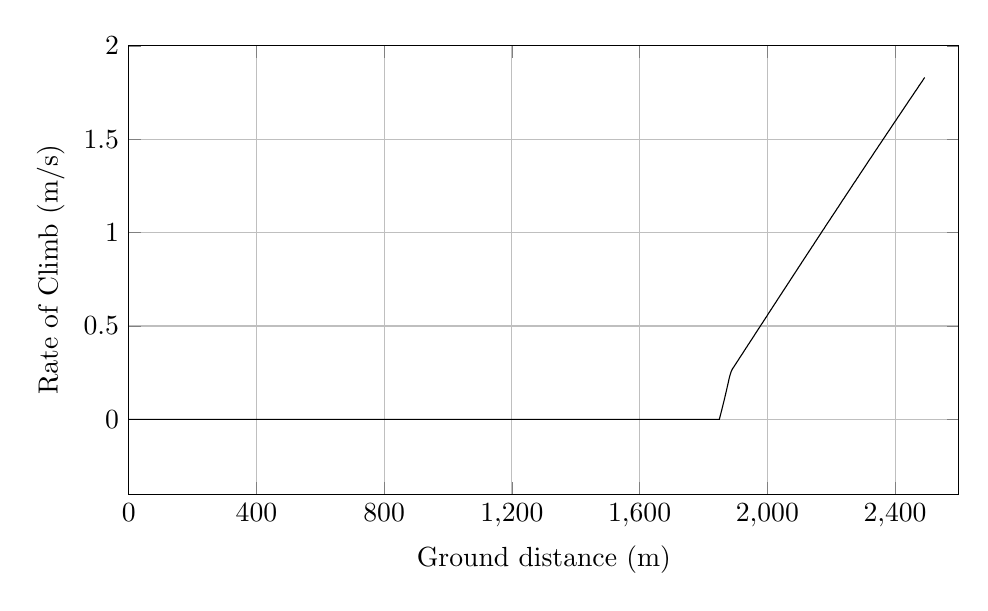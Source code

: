 %RateOfClimb_vs_GroundDistance
\begin{tikzpicture}

\begin{axis}[
width=\textwidth,
height=0.6\textwidth,
scaled ticks=false, tick label style={/pgf/number format/fixed},
xmin=0.0,
xmax=2600,
xtick={0,400,800,1200,1600,2000,2400,2800,3200},
xlabel={Ground distance (m)},
xmajorgrids,
ymin=-0.4,
ymax=2,
ylabel={Rate of Climb (m/s)},
ymajorgrids,
legend style={at={(1.03,0.5)},anchor=west,draw=black,fill=white,legend cell align=left}
]

\addplot [
color=black,
solid
]
table[row sep=crcr]{
1.373E-8	0.0\\
1.749E-7	0.0\\
1.441E-6	0.0\\
6.603E-5	0.0\\
2.274E-4	0.0\\
4.875E-4	0.0\\
8.442E-4	0.0\\
0.001	0.0\\
0.002	0.0\\
0.002	0.0\\
0.003	0.0\\
0.004	0.0\\
0.005	0.0\\
0.006	0.0\\
0.007	0.0\\
0.008	0.0\\
0.01	0.0\\
0.011	0.0\\
0.013	0.0\\
0.014	0.0\\
0.016	0.0\\
0.018	0.0\\
0.02	0.0\\
0.022	0.0\\
0.024	0.0\\
0.026	0.0\\
0.028	0.0\\
0.031	0.0\\
0.033	0.0\\
0.036	0.0\\
0.038	0.0\\
0.041	0.0\\
0.044	0.0\\
0.047	0.0\\
0.05	0.0\\
0.053	0.0\\
0.057	0.0\\
0.06	0.0\\
0.063	0.0\\
0.067	0.0\\
0.071	0.0\\
0.075	0.0\\
0.079	0.0\\
0.083	0.0\\
0.087	0.0\\
0.091	0.0\\
0.095	0.0\\
0.1	0.0\\
0.104	0.0\\
0.109	0.0\\
0.114	0.0\\
0.118	0.0\\
0.123	0.0\\
0.128	0.0\\
0.133	0.0\\
0.139	0.0\\
0.144	0.0\\
0.15	0.0\\
0.155	0.0\\
0.161	0.0\\
0.167	0.0\\
0.172	0.0\\
0.178	0.0\\
0.185	0.0\\
0.191	0.0\\
0.197	0.0\\
0.204	0.0\\
0.21	0.0\\
0.217	0.0\\
0.224	0.0\\
0.23	0.0\\
0.237	0.0\\
0.244	0.0\\
0.252	0.0\\
0.259	0.0\\
0.266	0.0\\
0.274	0.0\\
0.282	0.0\\
0.289	0.0\\
0.297	0.0\\
0.305	0.0\\
0.314	0.0\\
0.322	0.0\\
0.331	0.0\\
0.339	0.0\\
0.348	0.0\\
0.356	0.0\\
0.365	0.0\\
0.374	0.0\\
0.384	0.0\\
0.393	0.0\\
0.402	0.0\\
0.412	0.0\\
0.421	0.0\\
0.431	0.0\\
0.441	0.0\\
0.451	0.0\\
0.461	0.0\\
0.472	0.0\\
0.482	0.0\\
0.492	0.0\\
0.503	0.0\\
0.514	0.0\\
0.524	0.0\\
0.536	0.0\\
0.547	0.0\\
0.558	0.0\\
0.569	0.0\\
0.581	0.0\\
0.592	0.0\\
0.604	0.0\\
0.616	0.0\\
0.628	0.0\\
0.64	0.0\\
0.653	0.0\\
0.665	0.0\\
0.677	0.0\\
0.69	0.0\\
0.703	0.0\\
0.716	0.0\\
0.729	0.0\\
0.742	0.0\\
0.756	0.0\\
0.77	0.0\\
0.783	0.0\\
0.797	0.0\\
0.811	0.0\\
0.825	0.0\\
0.839	0.0\\
0.853	0.0\\
0.868	0.0\\
0.882	0.0\\
0.898	0.0\\
0.913	0.0\\
0.929	0.0\\
0.944	0.0\\
0.96	0.0\\
0.976	0.0\\
0.992	0.0\\
1.008	0.0\\
1.025	0.0\\
1.041	0.0\\
1.057	0.0\\
1.074	0.0\\
1.09	0.0\\
1.107	0.0\\
1.124	0.0\\
1.142	0.0\\
1.159	0.0\\
1.176	0.0\\
1.194	0.0\\
1.212	0.0\\
1.23	0.0\\
1.248	0.0\\
1.266	0.0\\
1.285	0.0\\
1.304	0.0\\
1.323	0.0\\
1.341	0.0\\
1.361	0.0\\
1.38	0.0\\
1.399	0.0\\
1.419	0.0\\
1.439	0.0\\
1.459	0.0\\
1.479	0.0\\
1.499	0.0\\
1.52	0.0\\
1.54	0.0\\
1.56	0.0\\
1.581	0.0\\
1.602	0.0\\
1.624	0.0\\
1.645	0.0\\
1.666	0.0\\
1.689	0.0\\
1.711	0.0\\
1.733	0.0\\
1.755	0.0\\
1.778	0.0\\
1.8	0.0\\
1.824	0.0\\
1.846	0.0\\
1.87	0.0\\
1.893	0.0\\
1.918	0.0\\
1.942	0.0\\
1.966	0.0\\
1.99	0.0\\
2.015	0.0\\
2.039	0.0\\
2.065	0.0\\
2.09	0.0\\
2.116	0.0\\
2.141	0.0\\
2.167	0.0\\
2.193	0.0\\
2.219	0.0\\
2.245	0.0\\
2.271	0.0\\
2.298	0.0\\
2.325	0.0\\
2.351	0.0\\
2.379	0.0\\
2.406	0.0\\
2.434	0.0\\
2.462	0.0\\
2.491	0.0\\
2.519	0.0\\
2.547	0.0\\
2.576	0.0\\
2.605	0.0\\
2.635	0.0\\
2.663	0.0\\
2.693	0.0\\
2.723	0.0\\
2.753	0.0\\
2.783	0.0\\
2.814	0.0\\
2.844	0.0\\
2.875	0.0\\
2.906	0.0\\
2.937	0.0\\
2.968	0.0\\
3.0	0.0\\
3.031	0.0\\
3.063	0.0\\
3.097	0.0\\
3.129	0.0\\
3.162	0.0\\
3.195	0.0\\
3.227	0.0\\
3.261	0.0\\
3.294	0.0\\
3.328	0.0\\
3.363	0.0\\
3.397	0.0\\
3.431	0.0\\
3.464	0.0\\
3.499	0.0\\
3.534	0.0\\
3.57	0.0\\
3.605	0.0\\
3.641	0.0\\
3.678	0.0\\
3.713	0.0\\
3.75	0.0\\
3.787	0.0\\
3.825	0.0\\
3.862	0.0\\
3.9	0.0\\
3.937	0.0\\
3.976	0.0\\
4.015	0.0\\
4.053	0.0\\
4.093	0.0\\
4.133	0.0\\
4.172	0.0\\
4.211	0.0\\
4.253	0.0\\
4.293	0.0\\
4.333	0.0\\
4.373	0.0\\
4.414	0.0\\
4.456	0.0\\
4.497	0.0\\
4.538	0.0\\
4.58	0.0\\
4.622	0.0\\
4.664	0.0\\
4.706	0.0\\
4.748	0.0\\
4.791	0.0\\
4.836	0.0\\
4.88	0.0\\
4.923	0.0\\
4.968	0.0\\
5.013	0.0\\
5.058	0.0\\
5.103	0.0\\
5.149	0.0\\
5.194	0.0\\
5.241	0.0\\
5.287	0.0\\
5.333	0.0\\
5.38	0.0\\
5.426	0.0\\
5.473	0.0\\
5.522	0.0\\
5.57	0.0\\
5.618	0.0\\
5.666	0.0\\
5.715	0.0\\
5.763	0.0\\
5.813	0.0\\
5.862	0.0\\
5.912	0.0\\
5.962	0.0\\
6.013	0.0\\
6.063	0.0\\
6.114	0.0\\
6.165	0.0\\
6.216	0.0\\
6.268	0.0\\
6.32	0.0\\
6.374	0.0\\
6.426	0.0\\
6.479	0.0\\
6.532	0.0\\
6.586	0.0\\
6.641	0.0\\
6.695	0.0\\
6.75	0.0\\
6.804	0.0\\
6.86	0.0\\
6.917	0.0\\
6.973	0.0\\
7.03	0.0\\
7.087	0.0\\
7.144	0.0\\
7.202	0.0\\
7.26	0.0\\
7.318	0.0\\
7.377	0.0\\
7.435	0.0\\
7.494	0.0\\
7.553	0.0\\
7.613	0.0\\
7.673	0.0\\
7.733	0.0\\
7.796	0.0\\
7.856	0.0\\
7.918	0.0\\
7.98	0.0\\
8.042	0.0\\
8.105	0.0\\
8.167	0.0\\
8.231	0.0\\
8.294	0.0\\
8.356	0.0\\
8.421	0.0\\
8.486	0.0\\
8.549	0.0\\
8.615	0.0\\
8.68	0.0\\
8.745	0.0\\
8.813	0.0\\
8.88	0.0\\
8.947	0.0\\
9.013	0.0\\
9.079	0.0\\
9.147	0.0\\
9.215	0.0\\
9.285	0.0\\
9.353	0.0\\
9.424	0.0\\
9.493	0.0\\
9.564	0.0\\
9.634	0.0\\
9.706	0.0\\
9.776	0.0\\
9.847	0.0\\
9.918	0.0\\
9.989	0.0\\
10.06	0.0\\
10.133	0.0\\
10.205	0.0\\
10.278	0.0\\
10.353	0.0\\
10.427	0.0\\
10.502	0.0\\
10.577	0.0\\
10.653	0.0\\
10.729	0.0\\
10.805	0.0\\
10.882	0.0\\
10.958	0.0\\
11.036	0.0\\
11.113	0.0\\
11.192	0.0\\
11.27	0.0\\
11.35	0.0\\
11.429	0.0\\
11.508	0.0\\
11.587	0.0\\
11.669	0.0\\
11.75	0.0\\
11.83	0.0\\
11.91	0.0\\
11.991	0.0\\
12.073	0.0\\
12.155	0.0\\
12.237	0.0\\
12.32	0.0\\
12.407	0.0\\
12.49	0.0\\
12.574	0.0\\
12.661	0.0\\
12.747	0.0\\
12.832	0.0\\
12.919	0.0\\
13.005	0.0\\
13.092	0.0\\
13.18	0.0\\
13.269	0.0\\
13.358	0.0\\
13.448	0.0\\
13.538	0.0\\
13.627	0.0\\
13.718	0.0\\
13.809	0.0\\
13.899	0.0\\
13.992	0.0\\
14.086	0.0\\
14.179	0.0\\
14.272	0.0\\
14.368	0.0\\
14.459	0.0\\
14.555	0.0\\
14.649	0.0\\
14.744	0.0\\
14.84	0.0\\
14.933	0.0\\
15.027	0.0\\
15.123	0.0\\
15.222	0.0\\
15.321	0.0\\
15.418	0.0\\
15.516	0.0\\
15.613	0.0\\
15.711	0.0\\
15.811	0.0\\
15.914	0.0\\
16.013	0.0\\
16.112	0.0\\
16.216	0.0\\
16.319	0.0\\
16.421	0.0\\
16.522	0.0\\
16.626	0.0\\
16.727	0.0\\
16.83	0.0\\
16.935	0.0\\
17.038	0.0\\
17.146	0.0\\
17.252	0.0\\
17.357	0.0\\
17.464	0.0\\
17.572	0.0\\
17.68	0.0\\
17.79	0.0\\
17.9	0.0\\
18.01	0.0\\
18.121	0.0\\
18.232	0.0\\
18.343	0.0\\
18.455	0.0\\
18.566	0.0\\
18.678	0.0\\
18.79	0.0\\
18.902	0.0\\
19.018	0.0\\
19.131	0.0\\
19.248	0.0\\
19.362	0.0\\
19.478	0.0\\
19.596	0.0\\
19.711	0.0\\
19.828	0.0\\
19.945	0.0\\
20.062	0.0\\
20.179	0.0\\
20.297	0.0\\
20.417	0.0\\
20.537	0.0\\
20.655	0.0\\
20.777	0.0\\
20.897	0.0\\
21.017	0.0\\
21.139	0.0\\
21.261	0.0\\
21.383	0.0\\
21.506	0.0\\
21.631	0.0\\
21.756	0.0\\
21.88	0.0\\
22.006	0.0\\
22.13	0.0\\
22.257	0.0\\
22.384	0.0\\
22.509	0.0\\
22.636	0.0\\
22.764	0.0\\
22.891	0.0\\
23.022	0.0\\
23.15	0.0\\
23.279	0.0\\
23.409	0.0\\
23.539	0.0\\
23.671	0.0\\
23.803	0.0\\
23.935	0.0\\
24.067	0.0\\
24.199	0.0\\
24.329	0.0\\
24.462	0.0\\
24.595	0.0\\
24.728	0.0\\
24.862	0.0\\
24.995	0.0\\
25.128	0.0\\
25.265	0.0\\
25.401	0.0\\
25.536	0.0\\
25.674	0.0\\
25.808	0.0\\
25.835	0.0\\
25.838	0.0\\
25.842	0.0\\
25.855	0.0\\
25.893	0.0\\
25.973	0.0\\
26.096	0.0\\
26.224	0.0\\
26.353	0.0\\
26.482	0.0\\
26.611	0.0\\
26.74	0.0\\
26.872	0.0\\
27.003	0.0\\
27.136	0.0\\
27.266	0.0\\
27.399	0.0\\
27.531	0.0\\
27.664	0.0\\
27.799	0.0\\
27.932	0.0\\
28.068	0.0\\
28.203	0.0\\
28.34	0.0\\
28.477	0.0\\
28.618	0.0\\
28.754	0.0\\
28.893	0.0\\
29.032	0.0\\
29.171	0.0\\
29.312	0.0\\
29.454	0.0\\
29.595	0.0\\
29.738	0.0\\
29.879	0.0\\
30.021	0.0\\
30.167	0.0\\
30.308	0.0\\
30.453	0.0\\
30.598	0.0\\
30.743	0.0\\
30.889	0.0\\
31.035	0.0\\
31.181	0.0\\
31.328	0.0\\
31.477	0.0\\
31.627	0.0\\
31.774	0.0\\
31.925	0.0\\
32.076	0.0\\
32.226	0.0\\
32.379	0.0\\
32.529	0.0\\
32.682	0.0\\
32.836	0.0\\
32.99	0.0\\
33.146	0.0\\
33.301	0.0\\
33.455	0.0\\
33.611	0.0\\
33.769	0.0\\
33.926	0.0\\
34.084	0.0\\
34.242	0.0\\
34.403	0.0\\
34.562	0.0\\
34.722	0.0\\
34.881	0.0\\
35.041	0.0\\
35.203	0.0\\
35.365	0.0\\
35.529	0.0\\
35.691	0.0\\
35.853	0.0\\
36.015	0.0\\
36.181	0.0\\
36.344	0.0\\
36.511	0.0\\
36.676	0.0\\
36.842	0.0\\
37.008	0.0\\
37.173	0.0\\
37.34	0.0\\
37.509	0.0\\
37.679	0.0\\
37.845	0.0\\
38.017	0.0\\
38.185	0.0\\
38.358	0.0\\
38.528	0.0\\
38.7	0.0\\
38.872	0.0\\
39.042	0.0\\
39.214	0.0\\
39.387	0.0\\
39.559	0.0\\
39.735	0.0\\
39.909	0.0\\
40.085	0.0\\
40.259	0.0\\
40.433	0.0\\
40.61	0.0\\
40.787	0.0\\
40.966	0.0\\
41.141	0.0\\
41.319	0.0\\
41.496	0.0\\
41.674	0.0\\
41.852	0.0\\
42.031	0.0\\
42.213	0.0\\
42.394	0.0\\
42.575	0.0\\
42.755	0.0\\
42.938	0.0\\
43.12	0.0\\
43.303	0.0\\
43.487	0.0\\
43.672	0.0\\
43.857	0.0\\
44.04	0.0\\
44.224	0.0\\
44.412	0.0\\
44.598	0.0\\
44.785	0.0\\
44.973	0.0\\
45.161	0.0\\
45.349	0.0\\
45.536	0.0\\
45.725	0.0\\
45.914	0.0\\
46.102	0.0\\
46.294	0.0\\
46.485	0.0\\
46.677	0.0\\
46.87	0.0\\
47.063	0.0\\
47.253	0.0\\
47.445	0.0\\
47.639	0.0\\
47.834	0.0\\
48.025	0.0\\
48.219	0.0\\
48.415	0.0\\
48.61	0.0\\
48.807	0.0\\
49.001	0.0\\
49.2	0.0\\
49.394	0.0\\
49.592	0.0\\
49.791	0.0\\
49.991	0.0\\
50.19	0.0\\
50.388	0.0\\
50.592	0.0\\
50.795	0.0\\
50.995	0.0\\
51.198	0.0\\
51.4	0.0\\
51.599	0.0\\
51.802	0.0\\
52.002	0.0\\
52.206	0.0\\
52.408	0.0\\
52.614	0.0\\
52.822	0.0\\
53.031	0.0\\
53.238	0.0\\
53.445	0.0\\
53.652	0.0\\
53.86	0.0\\
54.068	0.0\\
54.279	0.0\\
54.487	0.0\\
54.699	0.0\\
54.91	0.0\\
55.122	0.0\\
55.333	0.0\\
55.545	0.0\\
55.756	0.0\\
55.968	0.0\\
56.182	0.0\\
56.394	0.0\\
56.61	0.0\\
56.826	0.0\\
57.04	0.0\\
57.257	0.0\\
57.474	0.0\\
57.694	0.0\\
57.912	0.0\\
58.13	0.0\\
58.349	0.0\\
58.568	0.0\\
58.788	0.0\\
59.011	0.0\\
59.234	0.0\\
59.456	0.0\\
59.68	0.0\\
59.903	0.0\\
60.125	0.0\\
60.349	0.0\\
60.572	0.0\\
60.796	0.0\\
61.022	0.0\\
61.251	0.0\\
61.478	0.0\\
61.708	0.0\\
61.937	0.0\\
62.167	0.0\\
62.396	0.0\\
62.628	0.0\\
62.861	0.0\\
63.091	0.0\\
63.322	0.0\\
63.555	0.0\\
63.787	0.0\\
64.023	0.0\\
64.257	0.0\\
64.491	0.0\\
64.728	0.0\\
64.966	0.0\\
65.201	0.0\\
65.44	0.0\\
65.677	0.0\\
65.917	0.0\\
66.157	0.0\\
66.397	0.0\\
66.638	0.0\\
66.878	0.0\\
67.123	0.0\\
67.368	0.0\\
67.611	0.0\\
67.858	0.0\\
68.103	0.0\\
68.352	0.0\\
68.601	0.0\\
68.849	0.0\\
69.098	0.0\\
69.349	0.0\\
69.598	0.0\\
69.849	0.0\\
70.105	0.0\\
70.356	0.0\\
70.609	0.0\\
70.863	0.0\\
71.118	0.0\\
71.373	0.0\\
71.629	0.0\\
71.885	0.0\\
72.143	0.0\\
72.403	0.0\\
72.662	0.0\\
72.923	0.0\\
73.187	0.0\\
73.452	0.0\\
73.718	0.0\\
73.979	0.0\\
74.245	0.0\\
74.51	0.0\\
74.778	0.0\\
75.048	0.0\\
75.317	0.0\\
75.587	0.0\\
75.857	0.0\\
76.13	0.0\\
76.403	0.0\\
76.68	0.0\\
76.954	0.0\\
77.229	0.0\\
77.507	0.0\\
77.783	0.0\\
78.062	0.0\\
78.339	0.0\\
78.622	0.0\\
78.905	0.0\\
79.187	0.0\\
79.47	0.0\\
79.758	0.0\\
80.044	0.0\\
80.334	0.0\\
80.623	0.0\\
80.913	0.0\\
81.205	0.0\\
81.497	0.0\\
81.792	0.0\\
82.085	0.0\\
82.379	0.0\\
82.676	0.0\\
82.975	0.0\\
83.273	0.0\\
83.572	0.0\\
83.874	0.0\\
84.175	0.0\\
84.477	0.0\\
84.781	0.0\\
85.088	0.0\\
85.394	0.0\\
85.698	0.0\\
86.01	0.0\\
86.317	0.0\\
86.629	0.0\\
86.94	0.0\\
87.257	0.0\\
87.57	0.0\\
87.881	0.0\\
88.2	0.0\\
88.519	0.0\\
88.835	0.0\\
89.159	0.0\\
89.478	0.0\\
89.802	0.0\\
90.126	0.0\\
90.45	0.0\\
90.778	0.0\\
91.105	0.0\\
91.438	0.0\\
91.767	0.0\\
92.094	0.0\\
92.425	0.0\\
92.758	0.0\\
93.097	0.0\\
93.431	0.0\\
93.768	0.0\\
94.104	0.0\\
94.436	0.0\\
94.773	0.0\\
95.108	0.0\\
95.447	0.0\\
95.785	0.0\\
96.123	0.0\\
96.464	0.0\\
96.807	0.0\\
97.147	0.0\\
97.488	0.0\\
97.831	0.0\\
98.17	0.0\\
98.511	0.0\\
98.854	0.0\\
99.192	0.0\\
99.534	0.0\\
99.872	0.0\\
100.213	0.0\\
100.553	0.0\\
100.895	0.0\\
101.237	0.0\\
101.58	0.0\\
101.918	0.0\\
102.262	0.0\\
102.605	0.0\\
102.942	0.0\\
103.281	0.0\\
103.62	0.0\\
103.954	0.0\\
104.292	0.0\\
104.631	0.0\\
104.967	0.0\\
105.305	0.0\\
105.642	0.0\\
105.977	0.0\\
106.314	0.0\\
106.649	0.0\\
106.98	0.0\\
107.315	0.0\\
107.381	0.0\\
107.388	0.0\\
107.395	0.0\\
107.399	0.0\\
107.402	0.0\\
107.405	0.0\\
107.419	0.0\\
107.478	0.0\\
107.637	0.0\\
107.957	0.0\\
108.257	0.0\\
108.56	0.0\\
108.862	0.0\\
109.167	0.0\\
109.472	0.0\\
109.78	0.0\\
110.091	0.0\\
110.401	0.0\\
110.713	0.0\\
111.029	0.0\\
111.347	0.0\\
111.665	0.0\\
111.986	0.0\\
112.308	0.0\\
112.635	0.0\\
112.963	0.0\\
113.288	0.0\\
113.618	0.0\\
113.946	0.0\\
114.279	0.0\\
114.613	0.0\\
114.948	0.0\\
115.286	0.0\\
115.625	0.0\\
115.965	0.0\\
116.306	0.0\\
116.651	0.0\\
116.999	0.0\\
117.343	0.0\\
117.69	0.0\\
118.041	0.0\\
118.393	0.0\\
118.748	0.0\\
119.105	0.0\\
119.467	0.0\\
119.827	0.0\\
120.19	0.0\\
120.552	0.0\\
120.918	0.0\\
121.287	0.0\\
121.655	0.0\\
122.025	0.0\\
122.393	0.0\\
122.766	0.0\\
123.139	0.0\\
123.513	0.0\\
123.886	0.0\\
124.257	0.0\\
124.632	0.0\\
125.007	0.0\\
125.38	0.0\\
125.755	0.0\\
126.135	0.0\\
126.513	0.0\\
126.895	0.0\\
127.273	0.0\\
127.65	0.0\\
128.031	0.0\\
128.408	0.0\\
128.788	0.0\\
129.168	0.0\\
129.551	0.0\\
129.928	0.0\\
130.308	0.0\\
130.688	0.0\\
131.067	0.0\\
131.447	0.0\\
131.826	0.0\\
132.205	0.0\\
132.585	0.0\\
132.965	0.0\\
133.344	0.0\\
133.726	0.0\\
134.105	0.0\\
134.485	0.0\\
134.863	0.0\\
135.24	0.0\\
135.621	0.0\\
136.0	0.0\\
136.38	0.0\\
136.761	0.0\\
137.14	0.0\\
137.518	0.0\\
137.898	0.0\\
138.275	0.0\\
138.654	0.0\\
139.035	0.0\\
139.413	0.0\\
139.794	0.0\\
140.174	0.0\\
140.549	0.0\\
140.928	0.0\\
141.305	0.0\\
141.683	0.0\\
142.061	0.0\\
142.44	0.0\\
142.817	0.0\\
143.192	0.0\\
143.573	0.0\\
143.949	0.0\\
144.326	0.0\\
144.704	0.0\\
145.083	0.0\\
145.462	0.0\\
145.838	0.0\\
146.215	0.0\\
146.593	0.0\\
146.973	0.0\\
147.355	0.0\\
147.734	0.0\\
148.114	0.0\\
148.493	0.0\\
148.871	0.0\\
149.254	0.0\\
149.633	0.0\\
150.015	0.0\\
150.394	0.0\\
150.777	0.0\\
151.156	0.0\\
151.535	0.0\\
151.919	0.0\\
152.3	0.0\\
152.684	0.0\\
153.067	0.0\\
153.451	0.0\\
153.835	0.0\\
154.216	0.0\\
154.601	0.0\\
154.984	0.0\\
155.368	0.0\\
155.752	0.0\\
156.136	0.0\\
156.522	0.0\\
156.905	0.0\\
157.292	0.0\\
157.678	0.0\\
158.063	0.0\\
158.451	0.0\\
158.838	0.0\\
159.227	0.0\\
159.615	0.0\\
160.004	0.0\\
160.396	0.0\\
160.785	0.0\\
161.175	0.0\\
161.567	0.0\\
161.961	0.0\\
162.35	0.0\\
162.743	0.0\\
163.136	0.0\\
163.532	0.0\\
163.925	0.0\\
164.32	0.0\\
164.716	0.0\\
165.112	0.0\\
165.507	0.0\\
165.907	0.0\\
166.306	0.0\\
166.706	0.0\\
167.104	0.0\\
167.502	0.0\\
167.901	0.0\\
168.3	0.0\\
168.702	0.0\\
169.106	0.0\\
169.508	0.0\\
169.91	0.0\\
170.313	0.0\\
170.716	0.0\\
171.12	0.0\\
171.525	0.0\\
171.93	0.0\\
172.337	0.0\\
172.743	0.0\\
173.151	0.0\\
173.559	0.0\\
173.966	0.0\\
174.378	0.0\\
174.787	0.0\\
175.201	0.0\\
175.611	0.0\\
176.021	0.0\\
176.433	0.0\\
176.848	0.0\\
177.263	0.0\\
177.678	0.0\\
178.09	0.0\\
178.508	0.0\\
178.925	0.0\\
179.343	0.0\\
179.763	0.0\\
180.084	0.0\\
180.184	0.0\\
180.604	0.0\\
181.528	0.0\\
182.409	0.0\\
183.29	0.0\\
184.171	0.0\\
185.054	0.0\\
185.945	0.0\\
186.833	0.0\\
187.723	0.0\\
188.616	0.0\\
189.516	0.0\\
190.41	0.0\\
191.32	0.0\\
192.218	0.0\\
193.123	0.0\\
194.031	0.0\\
194.947	0.0\\
195.85	0.0\\
196.765	0.0\\
197.678	0.0\\
198.598	0.0\\
199.518	0.0\\
200.444	0.0\\
201.372	0.0\\
202.293	0.0\\
203.22	0.0\\
204.145	0.0\\
205.078	0.0\\
206.005	0.0\\
206.939	0.0\\
207.878	0.0\\
208.818	0.0\\
209.759	0.0\\
210.709	0.0\\
211.655	0.0\\
212.598	0.0\\
213.546	0.0\\
214.498	0.0\\
215.457	0.0\\
216.421	0.0\\
217.382	0.0\\
218.353	0.0\\
219.325	0.0\\
220.293	0.0\\
221.269	0.0\\
222.245	0.0\\
223.215	0.0\\
224.191	0.0\\
225.174	0.0\\
226.147	0.0\\
227.141	0.0\\
228.124	0.0\\
229.119	0.0\\
230.117	0.0\\
231.112	0.0\\
232.123	0.0\\
233.128	0.0\\
234.131	0.0\\
235.14	0.0\\
236.151	0.0\\
237.166	0.0\\
238.189	0.0\\
239.215	0.0\\
240.235	0.0\\
241.26	0.0\\
242.302	0.0\\
243.33	0.0\\
244.369	0.0\\
245.406	0.0\\
246.463	0.0\\
247.505	0.0\\
248.564	0.0\\
249.622	0.0\\
250.665	0.0\\
251.727	0.0\\
252.801	0.0\\
253.863	0.0\\
254.944	0.0\\
256.022	0.0\\
257.106	0.0\\
258.203	0.0\\
259.303	0.0\\
260.397	0.0\\
261.498	0.0\\
262.609	0.0\\
263.718	0.0\\
264.835	0.0\\
265.958	0.0\\
267.091	0.0\\
268.208	0.0\\
269.333	0.0\\
270.466	0.0\\
271.599	0.0\\
272.746	0.0\\
273.901	0.0\\
275.054	0.0\\
276.203	0.0\\
277.353	0.0\\
278.519	0.0\\
279.693	0.0\\
280.863	0.0\\
282.051	0.0\\
283.25	0.0\\
284.439	0.0\\
285.64	0.0\\
286.836	0.0\\
288.039	0.0\\
289.256	0.0\\
290.483	0.0\\
291.721	0.0\\
292.961	0.0\\
294.199	0.0\\
295.446	0.0\\
296.685	0.0\\
297.928	0.0\\
299.185	0.0\\
300.444	0.0\\
301.723	0.0\\
303.002	0.0\\
304.279	0.0\\
305.565	0.0\\
306.851	0.0\\
308.144	0.0\\
309.447	0.0\\
310.778	0.0\\
312.085	0.0\\
313.408	0.0\\
314.719	0.0\\
316.031	0.0\\
317.341	0.0\\
318.67	0.0\\
319.98	0.0\\
321.313	0.0\\
322.647	0.0\\
323.978	0.0\\
325.314	0.0\\
326.625	0.0\\
327.96	0.0\\
329.278	0.0\\
330.607	0.0\\
331.918	0.0\\
333.233	0.0\\
334.558	0.0\\
335.85	0.0\\
337.151	0.0\\
338.438	0.0\\
339.73	0.0\\
341.021	0.0\\
342.315	0.0\\
343.606	0.0\\
344.888	0.0\\
346.165	0.0\\
347.442	0.0\\
348.721	0.0\\
349.998	0.0\\
351.269	0.0\\
352.534	0.0\\
353.793	0.0\\
355.042	0.0\\
356.29	0.0\\
357.535	0.0\\
357.785	0.0\\
358.344	0.0\\
358.391	0.0\\
358.414	0.0\\
358.545	0.0\\
358.725	0.0\\
359.254	0.0\\
360.234	0.0\\
361.312	0.0\\
362.387	0.0\\
363.468	0.0\\
364.563	0.0\\
365.659	0.0\\
366.758	0.0\\
367.871	0.0\\
368.993	0.0\\
370.112	0.0\\
371.239	0.0\\
372.372	0.0\\
373.508	0.0\\
374.644	0.0\\
375.785	0.0\\
376.948	0.0\\
378.108	0.0\\
379.27	0.0\\
380.446	0.0\\
381.624	0.0\\
382.814	0.0\\
384.003	0.0\\
385.2	0.0\\
386.409	0.0\\
387.627	0.0\\
388.847	0.0\\
390.086	0.0\\
391.33	0.0\\
392.579	0.0\\
393.83	0.0\\
395.084	0.0\\
396.348	0.0\\
397.611	0.0\\
398.901	0.0\\
400.189	0.0\\
401.479	0.0\\
402.783	0.0\\
404.085	0.0\\
405.394	0.0\\
406.706	0.0\\
408.009	0.0\\
409.303	0.0\\
410.613	0.0\\
411.93	0.0\\
413.258	0.0\\
414.59	0.0\\
415.919	0.0\\
417.242	0.0\\
418.572	0.0\\
419.9	0.0\\
421.222	0.0\\
422.55	0.0\\
423.875	0.0\\
425.194	0.0\\
426.512	0.0\\
427.84	0.0\\
429.165	0.0\\
430.493	0.0\\
431.812	0.0\\
433.134	0.0\\
434.458	0.0\\
435.773	0.0\\
437.076	0.0\\
438.372	0.0\\
439.665	0.0\\
440.96	0.0\\
442.255	0.0\\
443.552	0.0\\
444.84	0.0\\
446.126	0.0\\
447.413	0.0\\
448.689	0.0\\
449.962	0.0\\
451.241	0.0\\
452.509	0.0\\
453.776	0.0\\
455.04	0.0\\
456.319	0.0\\
457.588	0.0\\
458.846	0.0\\
460.117	0.0\\
461.375	0.0\\
462.643	0.0\\
463.899	0.0\\
465.16	0.0\\
466.413	0.0\\
467.676	0.0\\
468.929	0.0\\
470.18	0.0\\
471.422	0.0\\
472.667	0.0\\
473.912	0.0\\
475.158	0.0\\
476.403	0.0\\
477.644	0.0\\
478.88	0.0\\
480.119	0.0\\
481.36	0.0\\
482.601	0.0\\
483.838	0.0\\
485.074	0.0\\
486.309	0.0\\
487.549	0.0\\
488.785	0.0\\
490.028	0.0\\
491.261	0.0\\
492.502	0.0\\
493.739	0.0\\
494.971	0.0\\
496.207	0.0\\
497.442	0.0\\
498.68	0.0\\
499.908	0.0\\
501.132	0.0\\
502.366	0.0\\
503.599	0.0\\
504.834	0.0\\
506.058	0.0\\
507.278	0.0\\
508.516	0.0\\
509.744	0.0\\
510.977	0.0\\
512.2	0.0\\
513.421	0.0\\
514.65	0.0\\
515.878	0.0\\
517.106	0.0\\
518.35	0.0\\
519.579	0.0\\
520.81	0.0\\
522.044	0.0\\
523.281	0.0\\
524.513	0.0\\
525.742	0.0\\
526.976	0.0\\
528.21	0.0\\
529.444	0.0\\
530.678	0.0\\
531.909	0.0\\
533.146	0.0\\
534.383	0.0\\
535.619	0.0\\
536.854	0.0\\
538.09	0.0\\
539.337	0.0\\
540.579	0.0\\
541.818	0.0\\
543.058	0.0\\
544.291	0.0\\
545.526	0.0\\
546.768	0.0\\
548.006	0.0\\
549.247	0.0\\
550.493	0.0\\
551.728	0.0\\
552.969	0.0\\
554.215	0.0\\
555.462	0.0\\
556.707	0.0\\
557.95	0.0\\
559.196	0.0\\
560.446	0.0\\
561.703	0.0\\
562.953	0.0\\
564.204	0.0\\
565.458	0.0\\
566.709	0.0\\
567.964	0.0\\
569.217	0.0\\
570.474	0.0\\
571.743	0.0\\
572.997	0.0\\
574.26	0.0\\
575.522	0.0\\
576.783	0.0\\
578.051	0.0\\
579.314	0.0\\
580.582	0.0\\
581.843	0.0\\
583.117	0.0\\
584.389	0.0\\
585.66	0.0\\
586.937	0.0\\
588.218	0.0\\
589.487	0.0\\
590.766	0.0\\
592.041	0.0\\
593.324	0.0\\
594.606	0.0\\
595.887	0.0\\
597.168	0.0\\
598.445	0.0\\
599.73	0.0\\
601.021	0.0\\
602.309	0.0\\
603.603	0.0\\
604.898	0.0\\
606.192	0.0\\
607.49	0.0\\
608.794	0.0\\
610.096	0.0\\
611.398	0.0\\
612.692	0.0\\
614.004	0.0\\
615.309	0.0\\
616.614	0.0\\
617.927	0.0\\
619.235	0.0\\
620.541	0.0\\
621.853	0.0\\
623.168	0.0\\
624.486	0.0\\
625.81	0.0\\
627.136	0.0\\
628.463	0.0\\
629.794	0.0\\
631.126	0.0\\
632.458	0.0\\
633.795	0.0\\
635.133	0.0\\
636.473	0.0\\
637.807	0.0\\
639.147	0.0\\
640.493	0.0\\
641.842	0.0\\
643.186	0.0\\
644.536	0.0\\
645.882	0.0\\
647.234	0.0\\
648.586	0.0\\
649.94	0.0\\
651.297	0.0\\
652.659	0.0\\
654.029	0.0\\
655.398	0.0\\
656.765	0.0\\
658.127	0.0\\
659.507	0.0\\
660.883	0.0\\
662.266	0.0\\
663.643	0.0\\
665.028	0.0\\
666.415	0.0\\
667.8	0.0\\
669.189	0.0\\
670.584	0.0\\
671.984	0.0\\
673.381	0.0\\
674.783	0.0\\
676.19	0.0\\
677.599	0.0\\
679.015	0.0\\
680.439	0.0\\
681.857	0.0\\
683.268	0.0\\
684.696	0.0\\
686.121	0.0\\
687.553	0.0\\
688.988	0.0\\
690.425	0.0\\
691.869	0.0\\
693.31	0.0\\
694.752	0.0\\
696.196	0.0\\
697.643	0.0\\
699.095	0.0\\
700.554	0.0\\
702.016	0.0\\
703.486	0.0\\
704.963	0.0\\
706.437	0.0\\
707.913	0.0\\
709.396	0.0\\
710.879	0.0\\
712.356	0.0\\
713.844	0.0\\
715.339	0.0\\
716.843	0.0\\
718.356	0.0\\
719.861	0.0\\
721.364	0.0\\
722.878	0.0\\
724.389	0.0\\
725.915	0.0\\
727.434	0.0\\
728.969	0.0\\
730.502	0.0\\
732.04	0.0\\
733.586	0.0\\
735.133	0.0\\
736.681	0.0\\
738.237	0.0\\
739.802	0.0\\
741.373	0.0\\
742.951	0.0\\
744.531	0.0\\
746.114	0.0\\
747.699	0.0\\
749.284	0.0\\
750.89	0.0\\
752.492	0.0\\
754.104	0.0\\
755.725	0.0\\
757.35	0.0\\
758.978	0.0\\
760.617	0.0\\
762.247	0.0\\
763.886	0.0\\
765.529	0.0\\
767.188	0.0\\
768.853	0.0\\
770.526	0.0\\
772.206	0.0\\
773.89	0.0\\
775.582	0.0\\
777.282	0.0\\
778.983	0.0\\
780.691	0.0\\
782.407	0.0\\
784.144	0.0\\
785.888	0.0\\
787.633	0.0\\
789.385	0.0\\
791.151	0.0\\
792.928	0.0\\
794.708	0.0\\
796.488	0.0\\
798.301	0.0\\
800.127	0.0\\
801.939	0.0\\
803.778	0.0\\
805.622	0.0\\
807.465	0.0\\
809.335	0.0\\
811.208	0.0\\
813.101	0.0\\
815.005	0.0\\
816.928	0.0\\
818.869	0.0\\
820.818	0.0\\
822.776	0.0\\
824.745	0.0\\
826.743	0.0\\
828.761	0.0\\
830.788	0.0\\
832.829	0.0\\
834.905	0.0\\
837.011	0.0\\
839.123	0.0\\
841.273	0.0\\
843.445	0.0\\
845.626	0.0\\
847.861	0.0\\
850.121	0.0\\
852.407	0.0\\
854.689	0.0\\
857.021	0.0\\
859.352	0.0\\
861.696	0.0\\
864.081	0.0\\
866.473	0.0\\
868.851	0.0\\
871.232	0.0\\
873.603	0.0\\
875.956	0.0\\
878.281	0.0\\
880.588	0.0\\
882.863	0.0\\
885.123	0.0\\
887.348	0.0\\
889.562	0.0\\
891.73	0.0\\
893.875	0.0\\
896.026	0.0\\
898.131	0.0\\
900.233	0.0\\
902.32	0.0\\
904.396	0.0\\
906.449	0.0\\
908.473	0.0\\
910.489	0.0\\
912.5	0.0\\
914.482	0.0\\
916.466	0.0\\
918.437	0.0\\
920.385	0.0\\
922.338	0.0\\
924.267	0.0\\
926.175	0.0\\
928.083	0.0\\
929.983	0.0\\
931.877	0.0\\
933.761	0.0\\
935.629	0.0\\
937.493	0.0\\
939.348	0.0\\
941.188	0.0\\
941.555	0.0\\
941.807	0.0\\
941.975	0.0\\
942.127	0.0\\
942.233	0.0\\
942.264	0.0\\
942.289	0.0\\
942.314	0.0\\
942.486	0.0\\
943.059	0.0\\
945.039	0.0\\
946.834	0.0\\
948.63	0.0\\
950.444	0.0\\
952.274	0.0\\
954.104	0.0\\
955.959	0.0\\
957.821	0.0\\
959.688	0.0\\
961.571	0.0\\
963.469	0.0\\
965.38	0.0\\
967.304	0.0\\
969.249	0.0\\
971.21	0.0\\
973.18	0.0\\
975.165	0.0\\
977.168	0.0\\
979.191	0.0\\
981.223	0.0\\
983.283	0.0\\
985.354	0.0\\
987.432	0.0\\
989.543	0.0\\
991.66	0.0\\
993.82	0.0\\
995.984	0.0\\
998.186	0.0\\
1000.392	0.0\\
1002.627	0.0\\
1004.875	0.0\\
1007.147	0.0\\
1009.442	0.0\\
1011.747	0.0\\
1014.048	0.0\\
1016.397	0.0\\
1018.737	0.0\\
1021.072	0.0\\
1023.424	0.0\\
1025.759	0.0\\
1028.089	0.0\\
1030.415	0.0\\
1032.741	0.0\\
1035.066	0.0\\
1037.36	0.0\\
1039.647	0.0\\
1041.911	0.0\\
1044.167	0.0\\
1046.414	0.0\\
1048.64	0.0\\
1050.857	0.0\\
1053.066	0.0\\
1055.268	0.0\\
1057.444	0.0\\
1059.606	0.0\\
1061.757	0.0\\
1063.902	0.0\\
1066.03	0.0\\
1068.158	0.0\\
1070.262	0.0\\
1072.361	0.0\\
1074.458	0.0\\
1076.541	0.0\\
1078.613	0.0\\
1080.679	0.0\\
1082.74	0.0\\
1084.786	0.0\\
1086.843	0.0\\
1088.881	0.0\\
1090.916	0.0\\
1092.952	0.0\\
1094.97	0.0\\
1096.985	0.0\\
1099.01	0.0\\
1101.014	0.0\\
1103.014	0.0\\
1105.018	0.0\\
1107.015	0.0\\
1109.012	0.0\\
1111.0	0.0\\
1112.984	0.0\\
1114.967	0.0\\
1116.944	0.0\\
1118.914	0.0\\
1120.876	0.0\\
1122.836	0.0\\
1124.794	0.0\\
1126.755	0.0\\
1128.717	0.0\\
1130.674	0.0\\
1132.627	0.0\\
1134.575	0.0\\
1136.52	0.0\\
1138.463	0.0\\
1140.4	0.0\\
1142.354	0.0\\
1144.295	0.0\\
1146.234	0.0\\
1148.171	0.0\\
1150.108	0.0\\
1152.043	0.0\\
1153.974	0.0\\
1155.903	0.0\\
1157.822	0.0\\
1159.75	0.0\\
1161.678	0.0\\
1163.611	0.0\\
1165.538	0.0\\
1167.461	0.0\\
1169.384	0.0\\
1171.311	0.0\\
1173.234	0.0\\
1175.155	0.0\\
1177.068	0.0\\
1178.983	0.0\\
1180.905	0.0\\
1182.831	0.0\\
1184.754	0.0\\
1186.667	0.0\\
1188.577	0.0\\
1190.493	0.0\\
1192.405	0.0\\
1194.311	0.0\\
1196.225	0.0\\
1198.144	0.0\\
1200.057	0.0\\
1201.971	0.0\\
1203.888	0.0\\
1205.811	0.0\\
1207.73	0.0\\
1209.641	0.0\\
1211.547	0.0\\
1213.465	0.0\\
1215.382	0.0\\
1217.299	0.0\\
1219.215	0.0\\
1221.134	0.0\\
1223.046	0.0\\
1224.956	0.0\\
1226.879	0.0\\
1228.799	0.0\\
1230.721	0.0\\
1232.652	0.0\\
1234.572	0.0\\
1236.489	0.0\\
1238.409	0.0\\
1240.331	0.0\\
1242.253	0.0\\
1244.178	0.0\\
1246.102	0.0\\
1248.034	0.0\\
1249.959	0.0\\
1251.893	0.0\\
1253.818	0.0\\
1255.745	0.0\\
1257.684	0.0\\
1259.629	0.0\\
1261.57	0.0\\
1263.506	0.0\\
1265.44	0.0\\
1267.372	0.0\\
1269.311	0.0\\
1271.251	0.0\\
1273.189	0.0\\
1275.127	0.0\\
1277.074	0.0\\
1279.021	0.0\\
1280.962	0.0\\
1282.909	0.0\\
1284.854	0.0\\
1286.8	0.0\\
1288.758	0.0\\
1290.707	0.0\\
1292.668	0.0\\
1294.63	0.0\\
1296.586	0.0\\
1298.536	0.0\\
1300.504	0.0\\
1302.463	0.0\\
1304.424	0.0\\
1306.385	0.0\\
1308.357	0.0\\
1310.33	0.0\\
1312.306	0.0\\
1314.275	0.0\\
1316.247	0.0\\
1318.218	0.0\\
1320.197	0.0\\
1322.176	0.0\\
1324.162	0.0\\
1326.15	0.0\\
1328.143	0.0\\
1330.134	0.0\\
1332.131	0.0\\
1334.128	0.0\\
1336.127	0.0\\
1338.125	0.0\\
1340.128	0.0\\
1342.14	0.0\\
1344.145	0.0\\
1346.157	0.0\\
1348.173	0.0\\
1350.186	0.0\\
1352.198	0.0\\
1354.213	0.0\\
1356.239	0.0\\
1358.261	0.0\\
1360.283	0.0\\
1362.311	0.0\\
1364.34	0.0\\
1366.369	0.0\\
1368.399	0.0\\
1370.433	0.0\\
1372.474	0.0\\
1374.512	0.0\\
1376.561	0.0\\
1378.612	0.0\\
1380.658	0.0\\
1382.709	0.0\\
1384.76	0.0\\
1386.814	0.0\\
1388.87	0.0\\
1390.934	0.0\\
1393.004	0.0\\
1395.063	0.0\\
1397.133	0.0\\
1399.22	0.0\\
1401.302	0.0\\
1403.379	0.0\\
1405.461	0.0\\
1407.551	0.0\\
1409.643	0.0\\
1411.741	0.0\\
1413.84	0.0\\
1415.955	0.0\\
1418.057	0.0\\
1420.169	0.0\\
1422.275	0.0\\
1424.397	0.0\\
1426.505	0.0\\
1428.624	0.0\\
1430.747	0.0\\
1432.869	0.0\\
1435.0	0.0\\
1437.128	0.0\\
1439.265	0.0\\
1441.416	0.0\\
1443.564	0.0\\
1445.712	0.0\\
1447.862	0.0\\
1450.022	0.0\\
1452.186	0.0\\
1454.347	0.0\\
1456.51	0.0\\
1458.686	0.0\\
1460.862	0.0\\
1463.042	0.0\\
1465.231	0.0\\
1467.425	0.0\\
1469.616	0.0\\
1471.825	0.0\\
1474.026	0.0\\
1476.231	0.0\\
1478.438	0.0\\
1480.646	0.0\\
1482.863	0.0\\
1485.077	0.0\\
1487.304	0.0\\
1489.54	0.0\\
1491.78	0.0\\
1494.018	0.0\\
1496.266	0.0\\
1498.508	0.0\\
1500.753	0.0\\
1503.007	0.0\\
1505.272	0.0\\
1507.544	0.0\\
1509.812	0.0\\
1512.085	0.0\\
1514.366	0.0\\
1516.653	0.0\\
1518.936	0.0\\
1521.231	0.0\\
1523.53	0.0\\
1525.836	0.0\\
1528.141	0.0\\
1530.453	0.0\\
1532.767	0.0\\
1535.09	0.0\\
1537.422	0.0\\
1539.765	0.0\\
1542.124	0.0\\
1544.475	0.0\\
1546.832	0.0\\
1549.203	0.0\\
1551.576	0.0\\
1553.954	0.0\\
1556.348	0.0\\
1558.732	0.0\\
1561.127	0.0\\
1563.532	0.0\\
1565.941	0.0\\
1568.354	0.0\\
1570.788	0.0\\
1573.216	0.0\\
1575.665	0.0\\
1578.114	0.0\\
1580.56	0.0\\
1583.026	0.0\\
1585.5	0.0\\
1587.97	0.0\\
1590.45	0.0\\
1592.933	0.0\\
1595.42	0.0\\
1597.928	0.0\\
1600.444	0.0\\
1602.952	0.0\\
1605.469	0.0\\
1607.858	0.0\\
1608.004	0.0\\
1610.552	0.0\\
1613.091	0.0\\
1615.661	0.0\\
1618.238	0.0\\
1620.817	0.0\\
1623.417	0.0\\
1626.02	0.0\\
1628.629	0.0\\
1631.245	0.0\\
1633.865	0.0\\
1636.5	0.0\\
1639.16	0.0\\
1641.821	0.0\\
1644.497	0.0\\
1647.175	0.0\\
1649.876	0.0\\
1652.589	0.0\\
1655.301	0.0\\
1658.043	0.0\\
1660.795	0.0\\
1663.545	0.0\\
1666.311	0.0\\
1669.085	0.0\\
1671.898	0.0\\
1674.708	0.0\\
1677.539	0.0\\
1680.381	0.0\\
1683.239	0.0\\
1686.114	0.0\\
1689.008	0.0\\
1691.914	0.0\\
1694.835	0.0\\
1697.775	0.0\\
1700.738	0.0\\
1703.731	0.0\\
1706.733	0.0\\
1709.776	0.0\\
1712.806	0.0\\
1715.857	0.0\\
1718.951	0.0\\
1722.053	0.0\\
1725.195	0.0\\
1728.378	0.0\\
1731.584	0.0\\
1734.81	0.0\\
1738.082	0.0\\
1741.348	0.0\\
1744.64	0.0\\
1747.983	0.0\\
1751.352	0.0\\
1754.764	0.0\\
1758.21	0.0\\
1761.693	0.0\\
1765.207	0.0\\
1768.779	0.0\\
1772.378	0.0\\
1776.052	0.0\\
1779.779	0.0\\
1783.554	0.0\\
1787.38	0.0\\
1791.297	0.0\\
1795.273	0.0\\
1799.376	0.0\\
1803.544	0.0\\
1807.756	0.0\\
1812.08	0.0\\
1816.505	0.0\\
1821.039	0.0\\
1825.751	0.0\\
1830.521	0.0\\
1835.362	0.0\\
1840.135	0.0\\
1844.855	0.0\\
1849.509	0.0\\
1849.768	0.002\\
1850.028	0.003\\
1850.283	0.005\\
1850.543	0.007\\
1850.796	0.008\\
1851.036	0.01\\
1851.276	0.011\\
1851.533	0.013\\
1851.788	0.015\\
1852.045	0.016\\
1852.304	0.018\\
1852.564	0.02\\
1852.811	0.021\\
1853.071	0.023\\
1853.32	0.025\\
1853.57	0.026\\
1853.802	0.028\\
1854.063	0.03\\
1854.323	0.031\\
1854.577	0.033\\
1854.824	0.035\\
1855.06	0.036\\
1855.313	0.038\\
1855.574	0.04\\
1855.833	0.041\\
1856.092	0.043\\
1856.352	0.045\\
1856.611	0.047\\
1856.868	0.048\\
1857.13	0.05\\
1857.39	0.052\\
1857.649	0.054\\
1857.911	0.055\\
1858.171	0.057\\
1858.42	0.059\\
1858.681	0.061\\
1858.937	0.062\\
1859.2	0.064\\
1859.451	0.066\\
1859.7	0.068\\
1859.957	0.069\\
1860.212	0.071\\
1860.475	0.073\\
1860.734	0.075\\
1860.994	0.077\\
1861.247	0.078\\
1861.493	0.08\\
1861.751	0.082\\
1861.998	0.084\\
1862.261	0.085\\
1862.505	0.087\\
1862.758	0.089\\
1863.011	0.091\\
1863.26	0.092\\
1863.515	0.094\\
1863.779	0.096\\
1864.042	0.098\\
1864.305	0.1\\
1864.567	0.102\\
1864.827	0.103\\
1865.084	0.105\\
1865.35	0.107\\
1865.614	0.109\\
1865.879	0.111\\
1866.128	0.113\\
1866.386	0.115\\
1866.648	0.116\\
1866.889	0.118\\
1867.153	0.12\\
1867.403	0.122\\
1867.666	0.124\\
1867.932	0.126\\
1868.197	0.128\\
1868.462	0.13\\
1868.723	0.131\\
1868.975	0.133\\
1869.235	0.135\\
1869.498	0.137\\
1869.761	0.139\\
1870.028	0.141\\
1870.277	0.143\\
1870.528	0.145\\
1870.795	0.147\\
1871.041	0.148\\
1871.276	0.15\\
1871.541	0.152\\
1871.808	0.154\\
1872.066	0.156\\
1872.334	0.158\\
1872.602	0.16\\
1872.87	0.162\\
1873.137	0.164\\
1873.398	0.166\\
1873.665	0.168\\
1873.927	0.17\\
1874.194	0.172\\
1874.452	0.174\\
1874.707	0.176\\
1874.976	0.178\\
1875.242	0.18\\
1875.504	0.182\\
1875.769	0.184\\
1876.027	0.186\\
1876.277	0.188\\
1876.523	0.189\\
1876.79	0.191\\
1877.05	0.193\\
1877.304	0.195\\
1877.563	0.197\\
1877.822	0.199\\
1878.09	0.201\\
1878.36	0.203\\
1878.627	0.206\\
1878.876	0.207\\
1878.994	0.208\\
1879.145	0.21\\
1879.408	0.212\\
1879.673	0.214\\
1879.943	0.216\\
1880.208	0.217\\
1880.477	0.219\\
1880.727	0.221\\
1880.977	0.223\\
1881.245	0.225\\
1881.507	0.227\\
1881.778	0.228\\
1882.045	0.23\\
1882.301	0.232\\
1882.564	0.233\\
1882.809	0.235\\
1883.056	0.236\\
1883.325	0.238\\
1883.576	0.239\\
1883.847	0.241\\
1884.114	0.243\\
1884.366	0.244\\
1884.63	0.245\\
1884.899	0.247\\
1885.167	0.248\\
1885.431	0.249\\
1885.701	0.251\\
1885.97	0.252\\
1886.241	0.253\\
1886.498	0.255\\
1886.737	0.256\\
1886.967	0.257\\
1887.235	0.258\\
1887.497	0.259\\
1887.737	0.26\\
1887.988	0.261\\
1888.253	0.262\\
1888.524	0.263\\
1888.793	0.264\\
1889.056	0.265\\
1889.322	0.266\\
1889.587	0.267\\
1889.848	0.267\\
1890.115	0.268\\
1890.368	0.269\\
1890.636	0.27\\
1890.904	0.27\\
1891.174	0.271\\
1891.442	0.272\\
1891.705	0.273\\
1892.052	0.273\\
1892.546	0.275\\
1893.236	0.277\\
1894.108	0.279\\
1894.98	0.281\\
1896.023	0.284\\
1897.044	0.287\\
1898.021	0.289\\
1899.123	0.292\\
1900.191	0.295\\
1901.28	0.298\\
1902.311	0.3\\
1903.516	0.304\\
1904.715	0.307\\
1905.691	0.309\\
1906.742	0.312\\
1907.986	0.315\\
1909.291	0.319\\
1910.582	0.322\\
1911.533	0.325\\
1912.647	0.328\\
1913.863	0.331\\
1914.963	0.334\\
1916.162	0.337\\
1917.435	0.34\\
1918.528	0.343\\
1919.66	0.346\\
1920.809	0.349\\
1921.862	0.352\\
1923.106	0.355\\
1924.272	0.358\\
1925.33	0.361\\
1926.646	0.365\\
1927.947	0.368\\
1929.024	0.371\\
1930.138	0.374\\
1931.145	0.376\\
1932.119	0.379\\
1933.166	0.382\\
1933.918	0.384\\
1934.952	0.386\\
1936.015	0.389\\
1937.026	0.392\\
1937.954	0.394\\
1938.864	0.397\\
1939.936	0.4\\
1940.809	0.402\\
1941.632	0.404\\
1942.483	0.406\\
1943.719	0.409\\
1944.97	0.413\\
1946.211	0.416\\
1947.454	0.419\\
1948.534	0.422\\
1949.4	0.424\\
1950.377	0.427\\
1951.242	0.429\\
1952.377	0.432\\
1953.426	0.435\\
1954.643	0.438\\
1955.618	0.441\\
1956.557	0.443\\
1957.405	0.445\\
1958.663	0.449\\
1959.877	0.452\\
1961.342	0.456\\
1962.706	0.459\\
1963.999	0.463\\
1965.213	0.466\\
1966.291	0.469\\
1967.497	0.472\\
1968.742	0.475\\
1969.881	0.478\\
1971.054	0.481\\
1971.103	0.482\\
1971.197	0.482\\
1971.295	0.482\\
1971.545	0.483\\
1972.267	0.485\\
1973.062	0.487\\
1974.078	0.489\\
1975.235	0.492\\
1976.318	0.495\\
1977.502	0.498\\
1978.537	0.501\\
1979.608	0.504\\
1980.689	0.507\\
1981.846	0.51\\
1982.779	0.512\\
1983.899	0.515\\
1985.155	0.518\\
1986.285	0.521\\
1987.309	0.524\\
1988.257	0.527\\
1989.704	0.53\\
1990.74	0.533\\
1991.872	0.536\\
1993.062	0.539\\
1994.05	0.542\\
1995.264	0.545\\
1996.482	0.548\\
1997.648	0.551\\
1998.856	0.554\\
1999.961	0.557\\
2001.049	0.56\\
2002.054	0.563\\
2003.167	0.566\\
2004.207	0.569\\
2005.524	0.572\\
2006.597	0.575\\
2007.709	0.578\\
2009.071	0.581\\
2010.297	0.585\\
2011.416	0.587\\
2012.645	0.591\\
2014.097	0.594\\
2015.093	0.597\\
2016.09	0.6\\
2017.371	0.603\\
2018.862	0.607\\
2020.09	0.61\\
2021.445	0.614\\
2022.862	0.618\\
2024.302	0.621\\
2025.545	0.625\\
2026.942	0.628\\
2028.296	0.632\\
2029.59	0.635\\
2030.948	0.639\\
2032.092	0.642\\
2033.254	0.645\\
2034.363	0.648\\
2035.644	0.651\\
2036.681	0.654\\
2037.82	0.657\\
2039.253	0.661\\
2040.587	0.664\\
2041.767	0.667\\
2042.915	0.67\\
2044.044	0.673\\
2045.246	0.676\\
2046.416	0.679\\
2047.67	0.683\\
2048.908	0.686\\
2050.087	0.689\\
2051.424	0.692\\
2052.347	0.695\\
2053.37	0.698\\
2054.354	0.7\\
2055.321	0.703\\
2056.743	0.706\\
2058.196	0.71\\
2059.682	0.714\\
2061.045	0.718\\
2062.486	0.721\\
2063.718	0.725\\
2065.259	0.729\\
2066.686	0.732\\
2067.833	0.735\\
2069.077	0.739\\
2070.275	0.742\\
2071.527	0.745\\
2072.251	0.747\\
2073.041	0.749\\
2073.773	0.751\\
2074.558	0.753\\
2075.462	0.755\\
2076.243	0.757\\
2077.085	0.76\\
2078.002	0.762\\
2078.979	0.765\\
2079.938	0.767\\
2080.914	0.77\\
2081.826	0.772\\
2083.033	0.775\\
2084.316	0.779\\
2085.698	0.782\\
2087.04	0.786\\
2088.397	0.789\\
2089.517	0.792\\
2090.804	0.796\\
2091.827	0.798\\
2092.813	0.801\\
2094.431	0.805\\
2095.394	0.808\\
2096.485	0.81\\
2097.359	0.813\\
2098.105	0.815\\
2098.94	0.817\\
2099.785	0.819\\
2100.684	0.821\\
2101.907	0.825\\
2103.102	0.828\\
2104.365	0.831\\
2105.699	0.834\\
2106.95	0.838\\
2108.094	0.841\\
2109.161	0.844\\
2110.191	0.846\\
2110.997	0.848\\
2112.216	0.852\\
2113.55	0.855\\
2115.103	0.859\\
2116.613	0.863\\
2118.02	0.867\\
2118.962	0.869\\
2119.912	0.872\\
2120.871	0.874\\
2121.934	0.877\\
2123.017	0.88\\
2124.233	0.883\\
2125.585	0.886\\
2126.934	0.89\\
2127.954	0.893\\
2128.968	0.895\\
2129.995	0.898\\
2130.992	0.901\\
2131.832	0.903\\
2132.723	0.905\\
2133.886	0.908\\
2135.33	0.912\\
2136.64	0.915\\
2138.157	0.919\\
2139.459	0.923\\
2140.568	0.926\\
2141.935	0.929\\
2143.148	0.932\\
2144.658	0.936\\
2146.195	0.94\\
2147.422	0.943\\
2148.633	0.947\\
2149.844	0.95\\
2150.905	0.952\\
2151.903	0.955\\
2152.818	0.957\\
2154.072	0.961\\
2155.36	0.964\\
2156.791	0.968\\
2157.903	0.971\\
2159.03	0.974\\
2160.044	0.976\\
2160.98	0.979\\
2161.797	0.981\\
2162.615	0.983\\
2163.436	0.985\\
2164.551	0.988\\
2165.864	0.991\\
2167.249	0.995\\
2168.556	0.998\\
2169.885	1.002\\
2171.338	1.006\\
2172.843	1.01\\
2174.105	1.013\\
2175.154	1.016\\
2176.518	1.019\\
2178.096	1.023\\
2179.58	1.027\\
2180.803	1.03\\
2182.084	1.034\\
2183.585	1.038\\
2184.953	1.041\\
2186.282	1.045\\
2187.507	1.048\\
2189.048	1.052\\
2190.306	1.055\\
2191.501	1.058\\
2192.557	1.061\\
2193.792	1.064\\
2194.996	1.067\\
2196.618	1.071\\
2197.937	1.075\\
2199.155	1.078\\
2200.377	1.081\\
2201.284	1.084\\
2202.711	1.087\\
2204.101	1.091\\
2205.436	1.094\\
2206.884	1.098\\
2208.338	1.102\\
2209.753	1.105\\
2210.824	1.108\\
2211.958	1.111\\
2213.019	1.114\\
2214.249	1.117\\
2215.817	1.121\\
2217.249	1.125\\
2218.283	1.128\\
2219.231	1.13\\
2220.118	1.132\\
2221.084	1.135\\
2222.09	1.137\\
2223.258	1.14\\
2224.698	1.144\\
2226.137	1.148\\
2227.59	1.152\\
2228.925	1.155\\
2230.411	1.159\\
2231.826	1.163\\
2232.915	1.166\\
2234.517	1.17\\
2235.664	1.173\\
2236.923	1.176\\
2238.428	1.18\\
2239.777	1.183\\
2241.005	1.186\\
2242.356	1.19\\
2243.795	1.194\\
2245.305	1.198\\
2246.919	1.202\\
2248.467	1.206\\
2249.956	1.21\\
2251.597	1.214\\
2253.149	1.218\\
2254.703	1.222\\
2256.262	1.226\\
2257.85	1.23\\
2259.311	1.234\\
2260.679	1.237\\
2261.891	1.24\\
2263.111	1.244\\
2264.394	1.247\\
2265.778	1.25\\
2267.11	1.254\\
2268.509	1.258\\
2269.831	1.261\\
2271.216	1.265\\
2272.843	1.269\\
2274.199	1.272\\
2275.423	1.275\\
2276.569	1.278\\
2278.167	1.282\\
2279.769	1.287\\
2281.391	1.291\\
2283.103	1.295\\
2284.737	1.299\\
2286.234	1.303\\
2287.642	1.307\\
2289.195	1.311\\
2290.648	1.315\\
2292.155	1.319\\
2293.448	1.322\\
2294.649	1.325\\
2295.999	1.328\\
2297.09	1.331\\
2298.549	1.335\\
2299.912	1.338\\
2301.264	1.342\\
2302.627	1.345\\
2303.941	1.349\\
2305.629	1.353\\
2307.393	1.358\\
2309.189	1.362\\
2310.831	1.367\\
2312.635	1.371\\
2313.923	1.375\\
2315.173	1.378\\
2316.733	1.382\\
2318.208	1.386\\
2319.416	1.389\\
2320.655	1.392\\
2322.631	1.397\\
2323.978	1.4\\
2325.404	1.404\\
2326.965	1.408\\
2328.563	1.412\\
2330.247	1.416\\
2331.968	1.421\\
2333.5	1.425\\
2335.074	1.429\\
2336.643	1.433\\
2337.753	1.436\\
2339.093	1.439\\
2340.414	1.443\\
2341.946	1.446\\
2343.408	1.45\\
2344.513	1.453\\
2345.676	1.456\\
2346.798	1.459\\
2348.245	1.463\\
2349.775	1.467\\
2350.958	1.47\\
2351.952	1.472\\
2353.507	1.476\\
2354.811	1.479\\
2356.199	1.483\\
2357.637	1.487\\
2359.009	1.49\\
2360.153	1.493\\
2361.209	1.496\\
2362.33	1.499\\
2363.381	1.501\\
2364.539	1.504\\
2366.098	1.508\\
2367.435	1.512\\
2368.848	1.515\\
2370.485	1.52\\
2372.022	1.523\\
2373.621	1.528\\
2375.315	1.532\\
2376.933	1.536\\
2378.466	1.54\\
2379.829	1.543\\
2380.954	1.546\\
2382.187	1.549\\
2383.369	1.552\\
2384.473	1.555\\
2385.514	1.558\\
2386.529	1.561\\
2387.667	1.563\\
2388.743	1.566\\
2390.26	1.57\\
2391.747	1.574\\
2393.216	1.578\\
2394.97	1.582\\
2396.832	1.587\\
2398.279	1.591\\
2399.476	1.594\\
2400.743	1.597\\
2402.196	1.6\\
2404.076	1.605\\
2405.968	1.61\\
2407.881	1.615\\
2409.36	1.619\\
2410.638	1.622\\
2411.995	1.625\\
2413.138	1.628\\
2414.727	1.632\\
2416.454	1.637\\
2418.269	1.641\\
2419.595	1.645\\
2420.924	1.648\\
2422.331	1.652\\
2423.695	1.655\\
2424.928	1.658\\
2426.154	1.661\\
2427.49	1.665\\
2428.808	1.668\\
2430.019	1.671\\
2431.483	1.675\\
2432.911	1.679\\
2434.129	1.682\\
2435.608	1.686\\
2436.78	1.688\\
2437.876	1.691\\
2438.947	1.694\\
2440.739	1.699\\
2442.495	1.703\\
2444.269	1.708\\
2445.634	1.711\\
2447.057	1.715\\
2448.466	1.718\\
2449.742	1.721\\
2451.084	1.725\\
2452.833	1.729\\
2454.655	1.734\\
2455.974	1.737\\
2457.639	1.741\\
2459.317	1.746\\
2460.885	1.75\\
2462.525	1.754\\
2464.083	1.758\\
2465.551	1.761\\
2467.071	1.765\\
2468.542	1.769\\
2470.471	1.774\\
2472.455	1.779\\
2473.933	1.783\\
2475.459	1.787\\
2476.904	1.79\\
2478.235	1.794\\
2479.466	1.797\\
2480.811	1.8\\
2481.95	1.803\\
2483.296	1.806\\
2484.89	1.81\\
2486.731	1.815\\
2488.595	1.82\\
2490.519	1.825\\
2492.171	1.829\\
2492.68	1.83\\
};
\end{axis}
\end{tikzpicture}%

